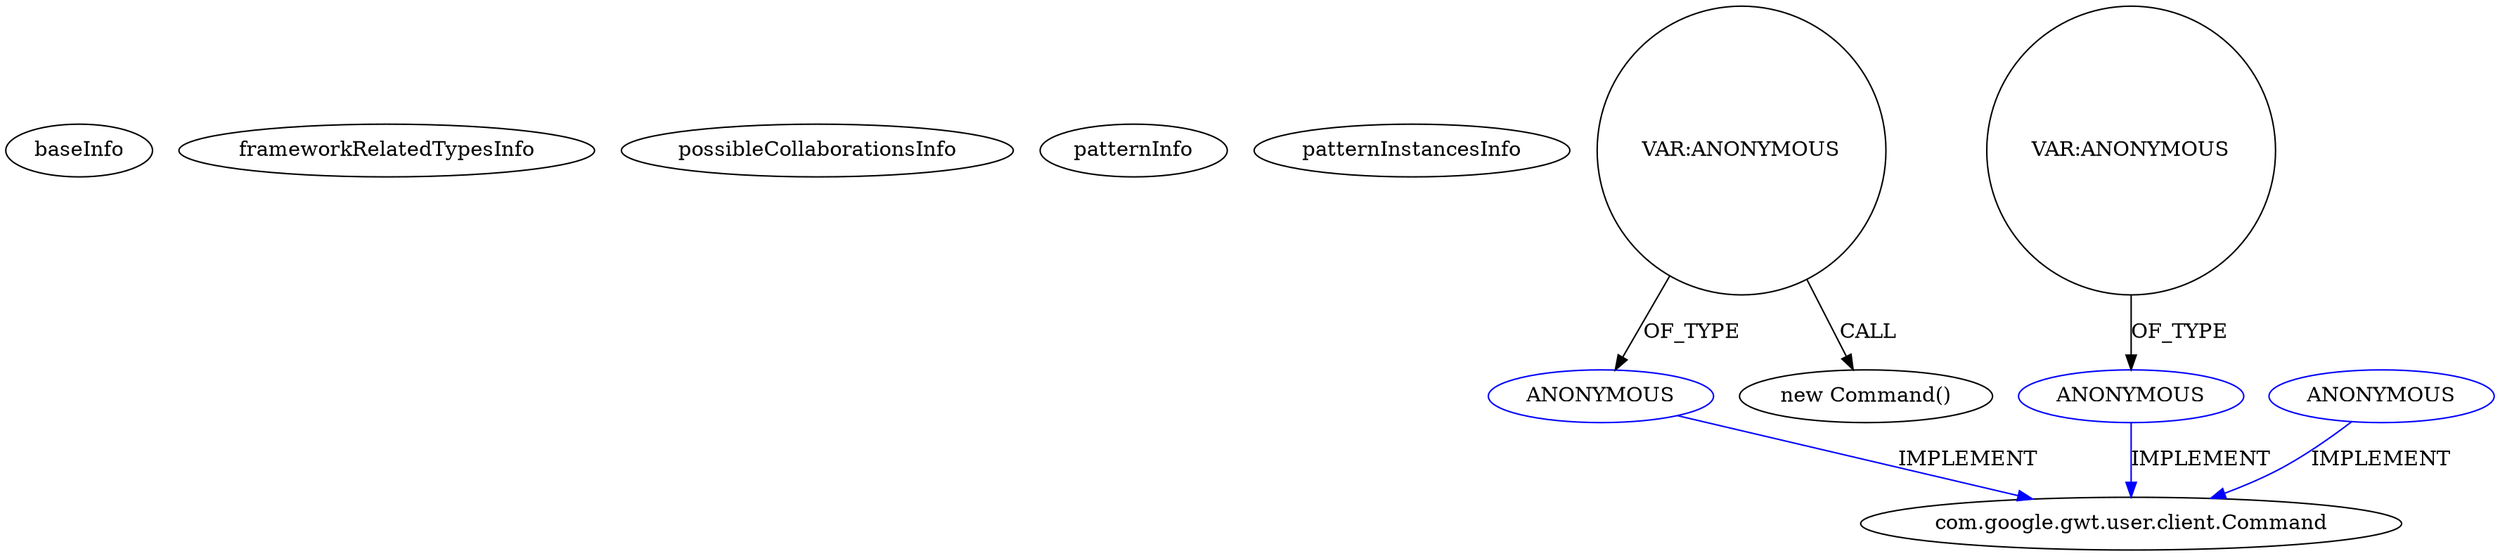 digraph {
baseInfo[graphId=140,category="pattern",isAnonymous=false,possibleRelation=false]
frameworkRelatedTypesInfo[]
possibleCollaborationsInfo[]
patternInfo[frequency=4.0,patternRootClient=null]
patternInstancesInfo[0="hmiguellima-ugat~/hmiguellima-ugat/ugat-master/src/org/ucp/gwt/widgets/MVCTable.java~MVCTable~3009",1="dapicard-gwt-surface~/dapicard-gwt-surface/gwt-surface-master/gwt-surface/src/main/java/com/axeiya/gwt/surface/client/control/block/InsertLink.java~InsertLink~1195",2="dapicard-gwt-surface~/dapicard-gwt-surface/gwt-surface-master/gwt-surface/src/main/java/com/axeiya/gwt/surface/client/control/image/InsertImage.java~InsertImage~1201",3="MainMain-ChatCafeine~/MainMain-ChatCafeine/ChatCafeine-master/ChatCafeine/src/sources/client/vue/Core.java~Core~190"]
114[label="com.google.gwt.user.client.Command",vertexType="FRAMEWORK_INTERFACE_TYPE",isFrameworkType=false]
176[label="ANONYMOUS",vertexType="REFERENCE_ANONYMOUS_DECLARATION",isFrameworkType=false,color=blue]
323[label="ANONYMOUS",vertexType="REFERENCE_ANONYMOUS_DECLARATION",isFrameworkType=false,color=blue]
394[label="ANONYMOUS",vertexType="REFERENCE_ANONYMOUS_DECLARATION",isFrameworkType=false,color=blue]
175[label="VAR:ANONYMOUS",vertexType="VARIABLE_EXPRESION",isFrameworkType=false,shape=circle]
174[label="new Command()",vertexType="CONSTRUCTOR_CALL",isFrameworkType=false]
322[label="VAR:ANONYMOUS",vertexType="VARIABLE_EXPRESION",isFrameworkType=false,shape=circle]
175->176[label="OF_TYPE"]
322->323[label="OF_TYPE"]
176->114[label="IMPLEMENT",color=blue]
175->174[label="CALL"]
323->114[label="IMPLEMENT",color=blue]
394->114[label="IMPLEMENT",color=blue]
}
